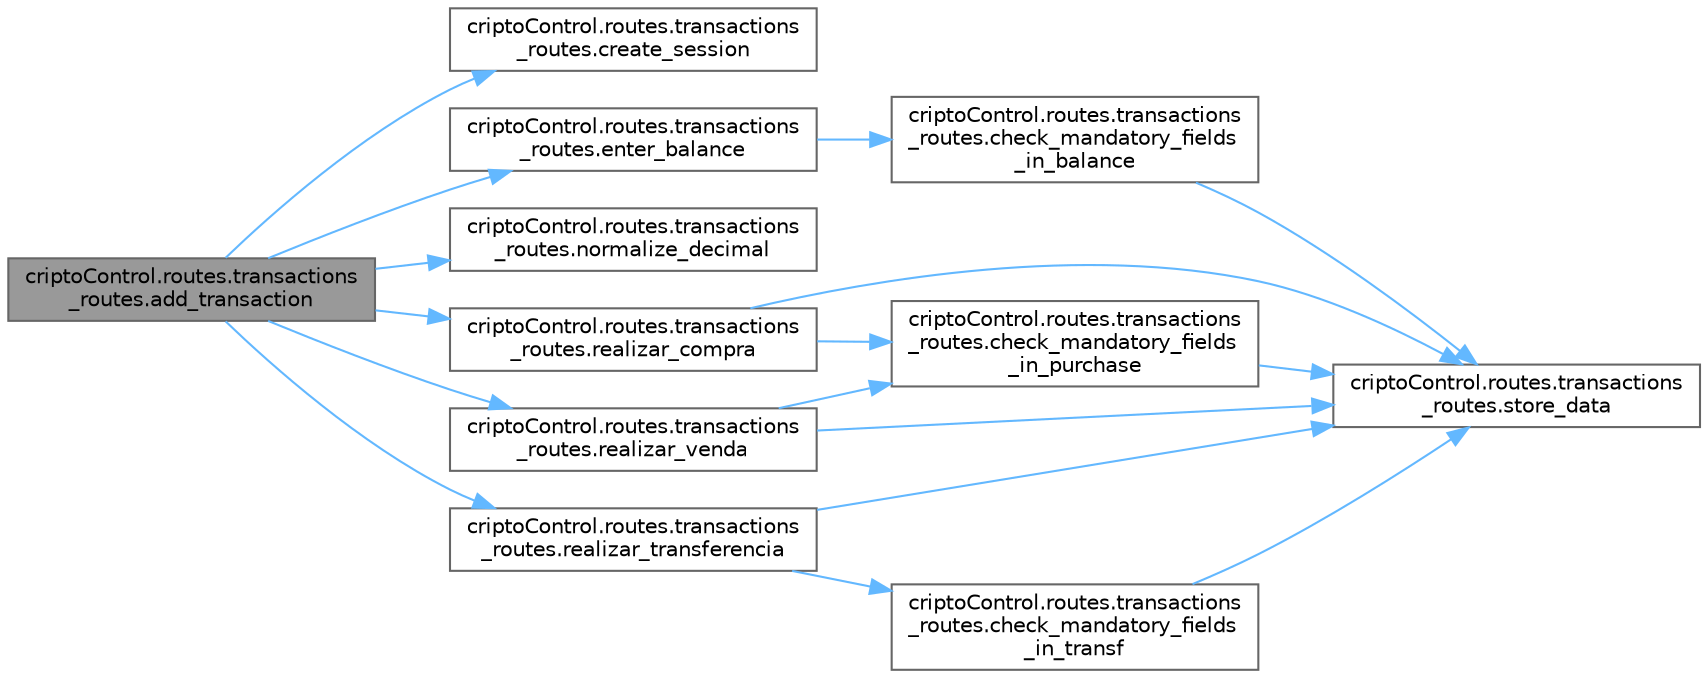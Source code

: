 digraph "criptoControl.routes.transactions_routes.add_transaction"
{
 // LATEX_PDF_SIZE
  bgcolor="transparent";
  edge [fontname=Helvetica,fontsize=10,labelfontname=Helvetica,labelfontsize=10];
  node [fontname=Helvetica,fontsize=10,shape=box,height=0.2,width=0.4];
  rankdir="LR";
  Node1 [id="Node000001",label="criptoControl.routes.transactions\l_routes.add_transaction",height=0.2,width=0.4,color="gray40", fillcolor="grey60", style="filled", fontcolor="black",tooltip=" "];
  Node1 -> Node2 [id="edge1_Node000001_Node000002",color="steelblue1",style="solid",tooltip=" "];
  Node2 [id="Node000002",label="criptoControl.routes.transactions\l_routes.create_session",height=0.2,width=0.4,color="grey40", fillcolor="white", style="filled",URL="$namespacecripto_control_1_1routes_1_1transactions__routes.html#a51907abc78dec2948f9481c507811b7f",tooltip=" "];
  Node1 -> Node3 [id="edge2_Node000001_Node000003",color="steelblue1",style="solid",tooltip=" "];
  Node3 [id="Node000003",label="criptoControl.routes.transactions\l_routes.enter_balance",height=0.2,width=0.4,color="grey40", fillcolor="white", style="filled",URL="$namespacecripto_control_1_1routes_1_1transactions__routes.html#a356324d9eae8676bd56625b8748eda7d",tooltip=" "];
  Node3 -> Node4 [id="edge3_Node000003_Node000004",color="steelblue1",style="solid",tooltip=" "];
  Node4 [id="Node000004",label="criptoControl.routes.transactions\l_routes.check_mandatory_fields\l_in_balance",height=0.2,width=0.4,color="grey40", fillcolor="white", style="filled",URL="$namespacecripto_control_1_1routes_1_1transactions__routes.html#a47dc4dc03fd0c904e075cb91ea8523e6",tooltip=" "];
  Node4 -> Node5 [id="edge4_Node000004_Node000005",color="steelblue1",style="solid",tooltip=" "];
  Node5 [id="Node000005",label="criptoControl.routes.transactions\l_routes.store_data",height=0.2,width=0.4,color="grey40", fillcolor="white", style="filled",URL="$namespacecripto_control_1_1routes_1_1transactions__routes.html#ace539ad0b5b24d48f30bb8653e773e64",tooltip=" "];
  Node1 -> Node6 [id="edge5_Node000001_Node000006",color="steelblue1",style="solid",tooltip=" "];
  Node6 [id="Node000006",label="criptoControl.routes.transactions\l_routes.normalize_decimal",height=0.2,width=0.4,color="grey40", fillcolor="white", style="filled",URL="$namespacecripto_control_1_1routes_1_1transactions__routes.html#a2cb12e0d1f8a89a647f7ccdd8da3507f",tooltip=" "];
  Node1 -> Node7 [id="edge6_Node000001_Node000007",color="steelblue1",style="solid",tooltip=" "];
  Node7 [id="Node000007",label="criptoControl.routes.transactions\l_routes.realizar_compra",height=0.2,width=0.4,color="grey40", fillcolor="white", style="filled",URL="$namespacecripto_control_1_1routes_1_1transactions__routes.html#adec42905ab9e30946975af46bf061e80",tooltip=" "];
  Node7 -> Node8 [id="edge7_Node000007_Node000008",color="steelblue1",style="solid",tooltip=" "];
  Node8 [id="Node000008",label="criptoControl.routes.transactions\l_routes.check_mandatory_fields\l_in_purchase",height=0.2,width=0.4,color="grey40", fillcolor="white", style="filled",URL="$namespacecripto_control_1_1routes_1_1transactions__routes.html#a2065076de54c38452f6cf6c5bfa12789",tooltip=" "];
  Node8 -> Node5 [id="edge8_Node000008_Node000005",color="steelblue1",style="solid",tooltip=" "];
  Node7 -> Node5 [id="edge9_Node000007_Node000005",color="steelblue1",style="solid",tooltip=" "];
  Node1 -> Node9 [id="edge10_Node000001_Node000009",color="steelblue1",style="solid",tooltip=" "];
  Node9 [id="Node000009",label="criptoControl.routes.transactions\l_routes.realizar_transferencia",height=0.2,width=0.4,color="grey40", fillcolor="white", style="filled",URL="$namespacecripto_control_1_1routes_1_1transactions__routes.html#a4d01550b3acde636bac6dad4f79e0c66",tooltip=" "];
  Node9 -> Node10 [id="edge11_Node000009_Node000010",color="steelblue1",style="solid",tooltip=" "];
  Node10 [id="Node000010",label="criptoControl.routes.transactions\l_routes.check_mandatory_fields\l_in_transf",height=0.2,width=0.4,color="grey40", fillcolor="white", style="filled",URL="$namespacecripto_control_1_1routes_1_1transactions__routes.html#a3b240a4fdbcc3776d3134a08d21bdf65",tooltip=" "];
  Node10 -> Node5 [id="edge12_Node000010_Node000005",color="steelblue1",style="solid",tooltip=" "];
  Node9 -> Node5 [id="edge13_Node000009_Node000005",color="steelblue1",style="solid",tooltip=" "];
  Node1 -> Node11 [id="edge14_Node000001_Node000011",color="steelblue1",style="solid",tooltip=" "];
  Node11 [id="Node000011",label="criptoControl.routes.transactions\l_routes.realizar_venda",height=0.2,width=0.4,color="grey40", fillcolor="white", style="filled",URL="$namespacecripto_control_1_1routes_1_1transactions__routes.html#ae81d1ec5876b560082c0303e45b2004b",tooltip=" "];
  Node11 -> Node8 [id="edge15_Node000011_Node000008",color="steelblue1",style="solid",tooltip=" "];
  Node11 -> Node5 [id="edge16_Node000011_Node000005",color="steelblue1",style="solid",tooltip=" "];
}

